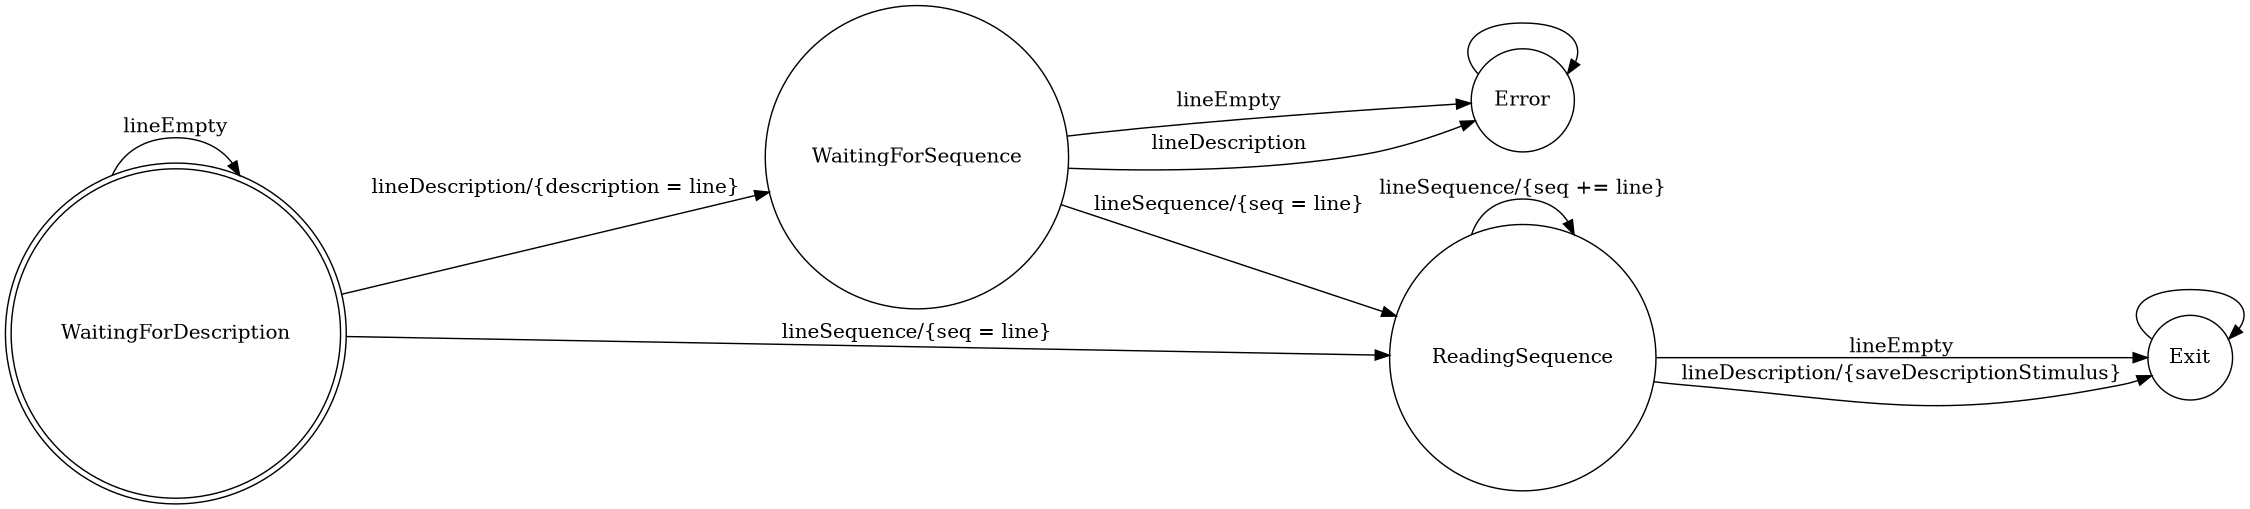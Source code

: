 digraph finite_state_machine {
	rankdir=LR;
	size="15"
	node [shape = doublecircle]; WaitingForDescription;
	node [shape = circle];

    WaitingForDescription -> WaitingForDescription [ label = "lineEmpty" ];
	WaitingForDescription -> WaitingForSequence [ label = "lineDescription/{description = line}" ];
	WaitingForDescription -> ReadingSequence    [ label = "lineSequence/{seq = line}" ];

	WaitingForSequence -> ReadingSequence    [ label = "lineSequence/{seq = line}" ];
	WaitingForSequence -> Error              [ label = "lineDescription" ];
	WaitingForSequence -> Error              [ label = "lineEmpty" ];

	ReadingSequence    -> Exit               [ label = "lineEmpty" ];
	ReadingSequence    -> ReadingSequence    [ label = "lineSequence/{seq += line}" ];
    ReadingSequence    -> Exit               [ label = "lineDescription/{saveDescriptionStimulus}" ];
    
    Error-> Error [label = ""]

    Exit -> Exit [label = ""]
}
